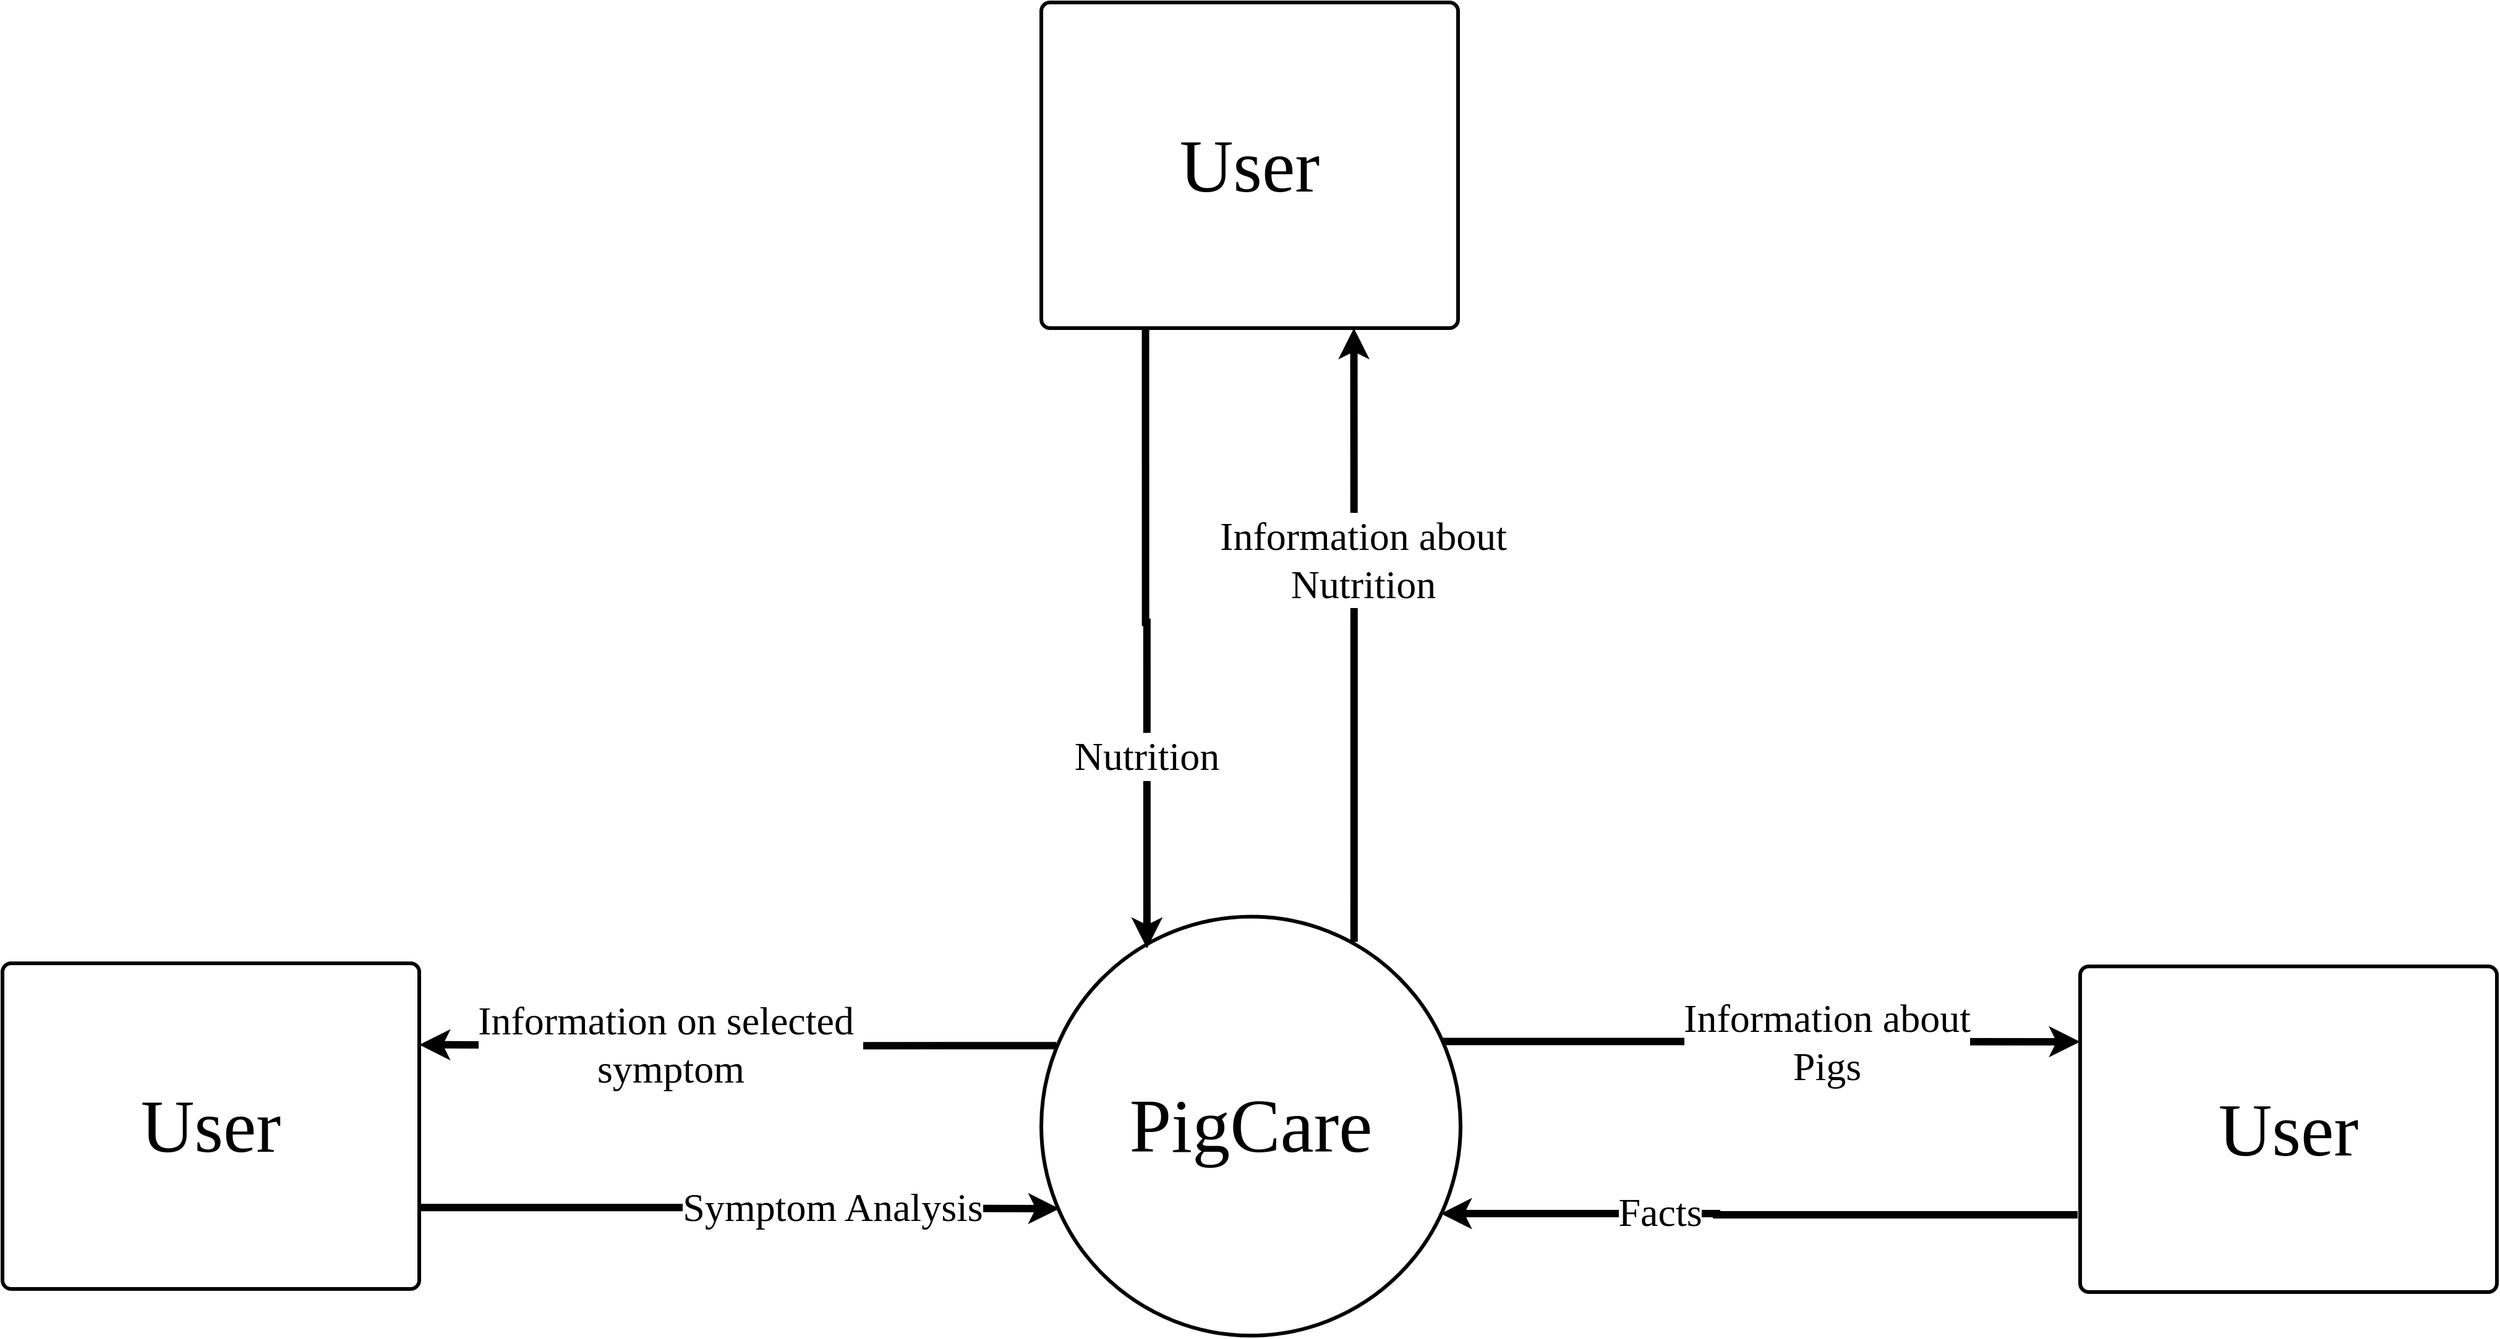 <mxfile version="21.7.2" type="device">
  <diagram name="Page-1" id="F9Z7jceIttkDjnKNgGW6">
    <mxGraphModel dx="2377" dy="3215" grid="1" gridSize="10" guides="1" tooltips="1" connect="1" arrows="1" fold="1" page="1" pageScale="1" pageWidth="2023" pageHeight="1864" math="0" shadow="0">
      <root>
        <mxCell id="0" />
        <mxCell id="1" parent="0" />
        <mxCell id="T7NZbAE7Ka8Q5UwvWp9S-2" value="PigCare" style="ellipse;whiteSpace=wrap;html=1;aspect=fixed;fontSize=61;fontFamily=Times New Roman;strokeWidth=3;" parent="1" vertex="1">
          <mxGeometry x="1852" y="239.75" width="339" height="339" as="geometry" />
        </mxCell>
        <mxCell id="ZOWosG3Vu42LhfUXcCuy-4" style="edgeStyle=orthogonalEdgeStyle;rounded=0;orthogonalLoop=1;jettySize=auto;html=1;exitX=1;exitY=0.75;exitDx=0;exitDy=0;entryX=0.043;entryY=0.697;entryDx=0;entryDy=0;entryPerimeter=0;strokeWidth=6;" parent="1" source="T7NZbAE7Ka8Q5UwvWp9S-3" target="T7NZbAE7Ka8Q5UwvWp9S-2" edge="1">
          <mxGeometry relative="1" as="geometry" />
        </mxCell>
        <mxCell id="ZOWosG3Vu42LhfUXcCuy-11" value="Symptom Analysis" style="edgeLabel;html=1;align=center;verticalAlign=middle;resizable=0;points=[];fontSize=32;fontFamily=Times New Roman;" parent="ZOWosG3Vu42LhfUXcCuy-4" vertex="1" connectable="0">
          <mxGeometry x="0.216" y="1" relative="1" as="geometry">
            <mxPoint x="20" as="offset" />
          </mxGeometry>
        </mxCell>
        <mxCell id="ZOWosG3Vu42LhfUXcCuy-10" value="&lt;font style=&quot;font-size: 32px;&quot;&gt;Information on selected&amp;nbsp;&lt;br style=&quot;font-size: 32px;&quot;&gt;symptom&lt;/font&gt;" style="edgeStyle=orthogonalEdgeStyle;rounded=0;orthogonalLoop=1;jettySize=auto;html=1;exitX=0.036;exitY=0.308;exitDx=0;exitDy=0;entryX=1;entryY=0.25;entryDx=0;entryDy=0;exitPerimeter=0;strokeWidth=6;fontSize=32;fontFamily=Times New Roman;" parent="1" source="T7NZbAE7Ka8Q5UwvWp9S-2" target="T7NZbAE7Ka8Q5UwvWp9S-3" edge="1">
          <mxGeometry x="0.212" y="-1" relative="1" as="geometry">
            <Array as="points">
              <mxPoint x="1572" y="344.5" />
            </Array>
            <mxPoint as="offset" />
          </mxGeometry>
        </mxCell>
        <mxCell id="T7NZbAE7Ka8Q5UwvWp9S-3" value="&lt;font face=&quot;Times New Roman&quot; style=&quot;font-size: 60px;&quot;&gt;User&lt;/font&gt;" style="rounded=1;whiteSpace=wrap;html=1;absoluteArcSize=1;arcSize=14;strokeWidth=3;" parent="1" vertex="1">
          <mxGeometry x="1012" y="277.5" width="337" height="263.5" as="geometry" />
        </mxCell>
        <mxCell id="ZOWosG3Vu42LhfUXcCuy-19" value="&lt;font style=&quot;font-size: 60px;&quot;&gt;User&lt;/font&gt;" style="rounded=1;whiteSpace=wrap;html=1;absoluteArcSize=1;arcSize=14;strokeWidth=3;fontFamily=Times New Roman;fontSize=60;" parent="1" vertex="1">
          <mxGeometry x="2692" y="280" width="337" height="263.5" as="geometry" />
        </mxCell>
        <mxCell id="ZOWosG3Vu42LhfUXcCuy-34" value="&lt;span style=&quot;font-size: 32px;&quot;&gt;Facts&lt;/span&gt;" style="edgeStyle=orthogonalEdgeStyle;rounded=0;orthogonalLoop=1;jettySize=auto;html=1;exitX=0.036;exitY=0.308;exitDx=0;exitDy=0;entryX=1;entryY=0.25;entryDx=0;entryDy=0;exitPerimeter=0;strokeWidth=6;fontFamily=Times New Roman;fontSize=32;" parent="1" edge="1">
          <mxGeometry x="0.313" y="-1" relative="1" as="geometry">
            <mxPoint x="2690" y="481" as="sourcePoint" />
            <mxPoint x="2175" y="480" as="targetPoint" />
            <Array as="points">
              <mxPoint x="2398" y="481.5" />
            </Array>
            <mxPoint as="offset" />
          </mxGeometry>
        </mxCell>
        <mxCell id="ZOWosG3Vu42LhfUXcCuy-35" style="edgeStyle=orthogonalEdgeStyle;rounded=0;orthogonalLoop=1;jettySize=auto;html=1;entryX=0.043;entryY=0.697;entryDx=0;entryDy=0;entryPerimeter=0;strokeWidth=6;exitX=0.956;exitY=0.298;exitDx=0;exitDy=0;exitPerimeter=0;" parent="1" source="T7NZbAE7Ka8Q5UwvWp9S-2" edge="1">
          <mxGeometry relative="1" as="geometry">
            <mxPoint x="2182" y="341" as="sourcePoint" />
            <mxPoint x="2692" y="341" as="targetPoint" />
          </mxGeometry>
        </mxCell>
        <mxCell id="ZOWosG3Vu42LhfUXcCuy-36" value="&lt;font style=&quot;font-size: 32px;&quot;&gt;Information about&lt;br style=&quot;font-size: 32px;&quot;&gt;Pigs&lt;/font&gt;" style="edgeLabel;html=1;align=center;verticalAlign=middle;resizable=0;points=[];fontSize=32;fontFamily=Times New Roman;labelBackgroundColor=default;" parent="ZOWosG3Vu42LhfUXcCuy-35" vertex="1" connectable="0">
          <mxGeometry x="0.216" y="1" relative="1" as="geometry">
            <mxPoint x="-3" as="offset" />
          </mxGeometry>
        </mxCell>
        <mxCell id="ZOWosG3Vu42LhfUXcCuy-37" value="&lt;font face=&quot;Times New Roman&quot; style=&quot;font-size: 60px;&quot;&gt;User&lt;/font&gt;" style="rounded=1;whiteSpace=wrap;html=1;absoluteArcSize=1;arcSize=14;strokeWidth=3;strokeColor=default;fontFamily=Helvetica;fontSize=28;fontColor=default;fillColor=default;" parent="1" vertex="1">
          <mxGeometry x="1852" y="-500" width="337" height="263.5" as="geometry" />
        </mxCell>
        <mxCell id="ZOWosG3Vu42LhfUXcCuy-38" value="&lt;font style=&quot;font-size: 32px;&quot;&gt;Nutrition&lt;/font&gt;" style="edgeStyle=orthogonalEdgeStyle;rounded=0;orthogonalLoop=1;jettySize=auto;html=1;exitX=0.25;exitY=1;exitDx=0;exitDy=0;strokeWidth=6;fontSize=32;entryX=0.252;entryY=0.076;entryDx=0;entryDy=0;entryPerimeter=0;fontFamily=Times New Roman;" parent="1" source="ZOWosG3Vu42LhfUXcCuy-37" target="T7NZbAE7Ka8Q5UwvWp9S-2" edge="1">
          <mxGeometry x="0.382" relative="1" as="geometry">
            <mxPoint x="2157" y="72.333" as="sourcePoint" />
            <mxPoint x="1936" y="250" as="targetPoint" />
            <mxPoint as="offset" />
          </mxGeometry>
        </mxCell>
        <mxCell id="ZOWosG3Vu42LhfUXcCuy-40" value="&lt;font style=&quot;font-size: 32px;&quot;&gt;Information about&lt;br style=&quot;font-size: 32px;&quot;&gt;Nutrition&lt;/font&gt;" style="edgeStyle=orthogonalEdgeStyle;rounded=0;orthogonalLoop=1;jettySize=auto;html=1;entryX=0.75;entryY=1;entryDx=0;entryDy=0;strokeWidth=6;fontSize=32;exitX=0.746;exitY=0.06;exitDx=0;exitDy=0;exitPerimeter=0;strokeColor=default;fontFamily=Times New Roman;" parent="1" source="T7NZbAE7Ka8Q5UwvWp9S-2" target="ZOWosG3Vu42LhfUXcCuy-37" edge="1">
          <mxGeometry x="0.247" y="-7" relative="1" as="geometry">
            <mxPoint x="2105" y="250" as="sourcePoint" />
            <mxPoint x="2126" y="-76" as="targetPoint" />
            <mxPoint as="offset" />
          </mxGeometry>
        </mxCell>
      </root>
    </mxGraphModel>
  </diagram>
</mxfile>
